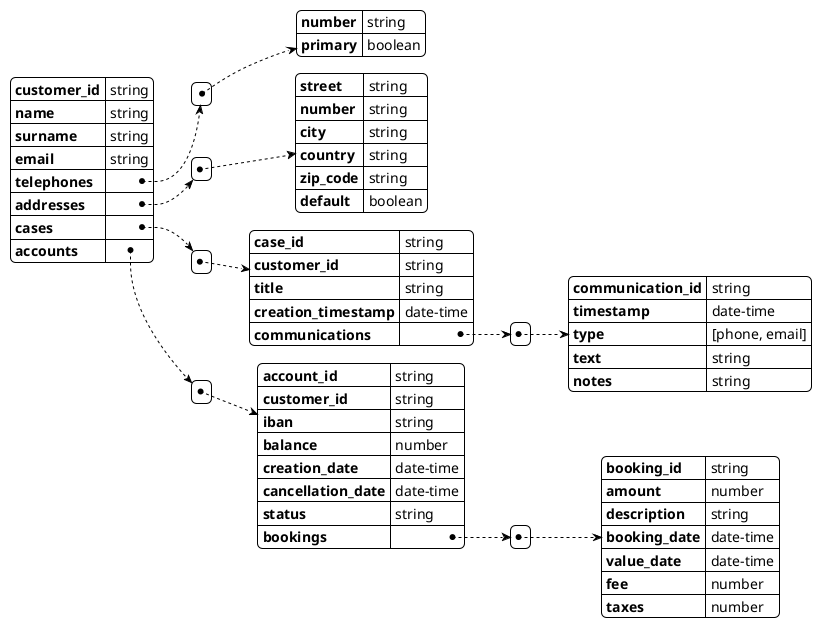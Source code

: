 @startyaml
<style>
yamlDiagram {
  BackGroundColor white
  LineThickness 1
  LineColor black
}
</style>

customer_id: string
name: string
surname: string
email: string
telephones:
    - number: string
      primary: boolean
addresses:
    - street: string
      number: string
      city: string
      country: string
      zip_code: string
      default: boolean
cases:
    - case_id: string
      customer_id: string
      title: string
      creation_timestamp: date-time
      communications:
          - communication_id: string
            timestamp: date-time
            type: [phone, email]
            text: string
            notes: string
accounts:
    - account_id: string
      customer_id: string
      iban: string
      balance: number
      creation_date: date-time
      cancellation_date: date-time
      status: string
      bookings:
          - booking_id: string
            amount: number
            description:string
            booking_date: date-time
            value_date: date-time
            fee: number
            taxes: number

@endyaml